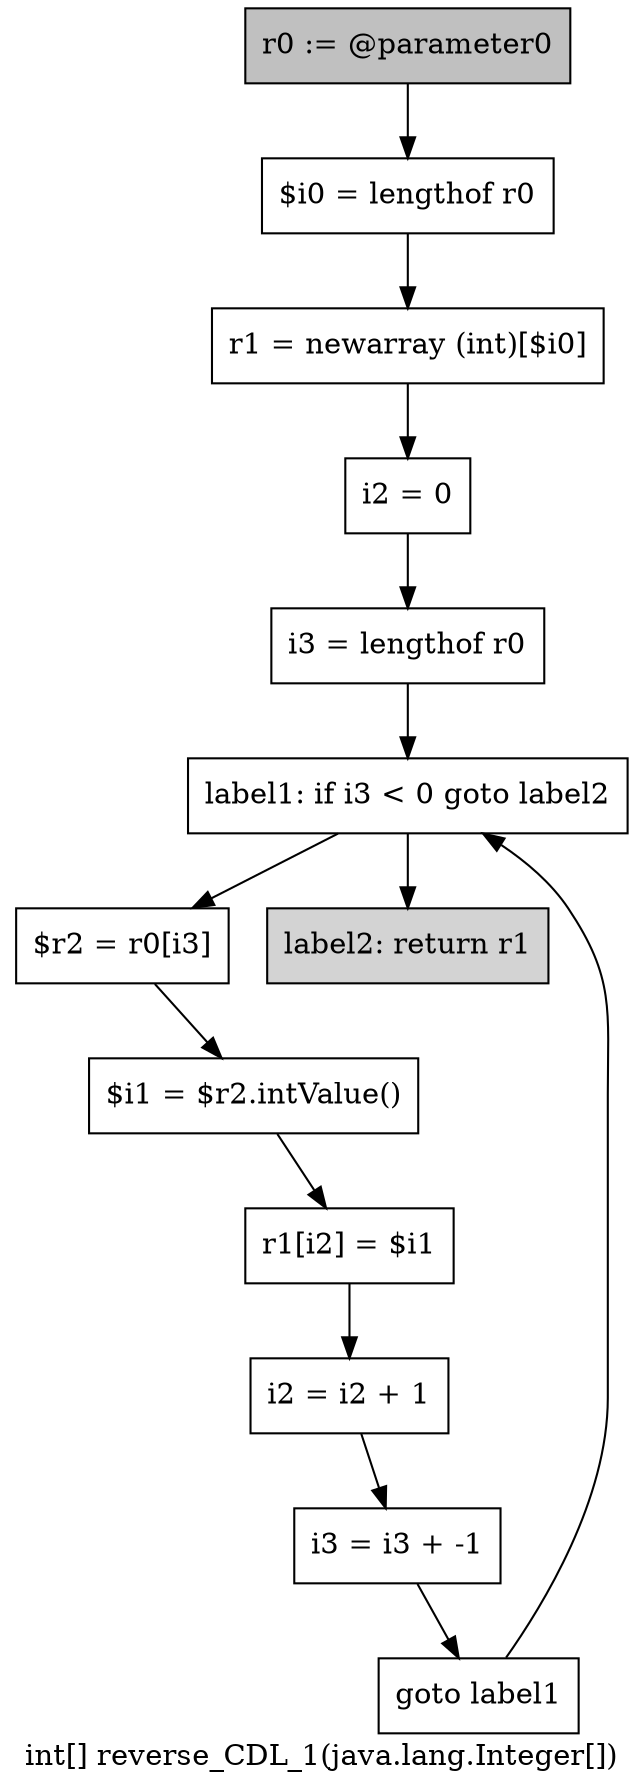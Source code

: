 digraph "int[] reverse_CDL_1(java.lang.Integer[])" {
    label="int[] reverse_CDL_1(java.lang.Integer[])";
    node [shape=box];
    "0" [style=filled,fillcolor=gray,label="r0 := @parameter0",];
    "1" [label="$i0 = lengthof r0",];
    "0"->"1";
    "2" [label="r1 = newarray (int)[$i0]",];
    "1"->"2";
    "3" [label="i2 = 0",];
    "2"->"3";
    "4" [label="i3 = lengthof r0",];
    "3"->"4";
    "5" [label="label1: if i3 < 0 goto label2",];
    "4"->"5";
    "6" [label="$r2 = r0[i3]",];
    "5"->"6";
    "12" [style=filled,fillcolor=lightgray,label="label2: return r1",];
    "5"->"12";
    "7" [label="$i1 = $r2.intValue()",];
    "6"->"7";
    "8" [label="r1[i2] = $i1",];
    "7"->"8";
    "9" [label="i2 = i2 + 1",];
    "8"->"9";
    "10" [label="i3 = i3 + -1",];
    "9"->"10";
    "11" [label="goto label1",];
    "10"->"11";
    "11"->"5";
}
